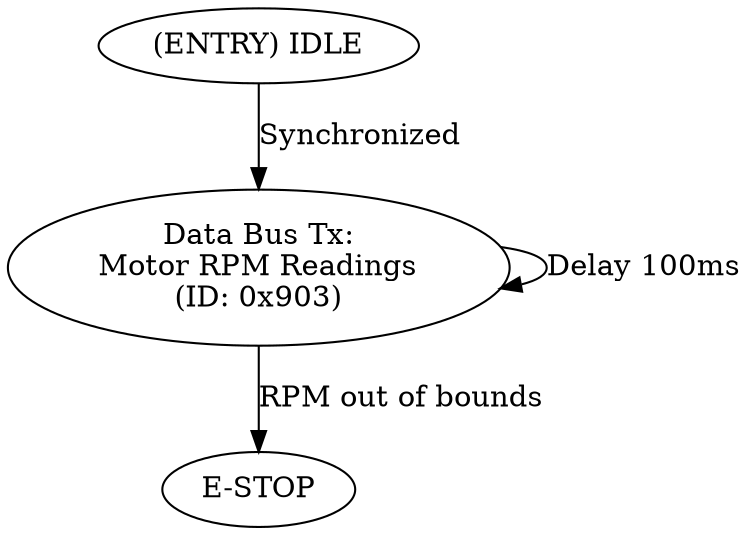 digraph {
	S00 [label="(ENTRY) IDLE"];
    S01 [label="Data Bus Tx:\nMotor RPM Readings\n(ID: 0x903)"];
    S02 [label="E-STOP"];

	S00 -> S01 [label="Synchronized"];
    S01 -> S01 [label="Delay 100ms"];
    S01 -> S02 [label="RPM out of bounds"];
}
